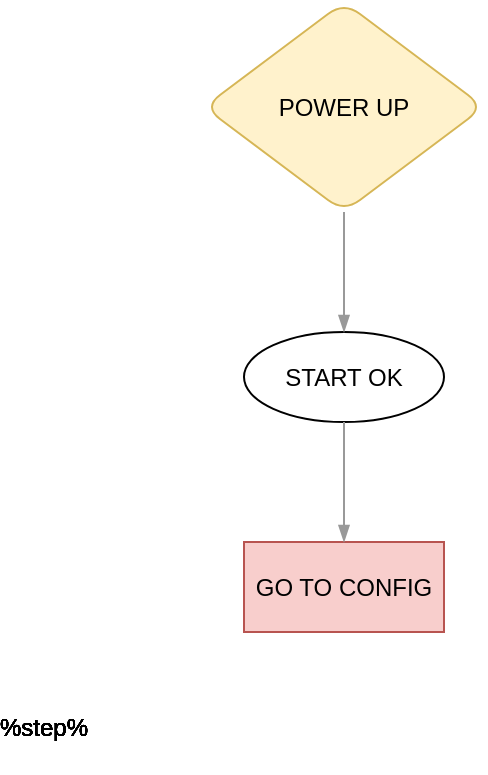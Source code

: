 <mxfile version="27.1.6" pages="2">
  <diagram id="OQN0JOWMfJ3RcXrOHpeJ" name="Page-1">
    <mxGraphModel dx="1426" dy="863" grid="1" gridSize="10" guides="1" tooltips="1" connect="1" arrows="1" fold="1" page="1" pageScale="1" pageWidth="800" pageHeight="600" math="0" shadow="0">
      <root>
        <mxCell id="0" />
        <mxCell id="1" parent="0" />
        <UserObject label="POWER UP" step="**&lt;BR&gt;Please run&lt;BR&gt;&lt;b&gt;MTR0 - Meter&lt;BR&gt;test&lt;/b&gt;&lt;BR&gt;**" shapeType="instruction" width="140" link="" placeholders="1" id="6UuS3IcfEYZIs_zQ8DgR-1">
          <mxCell style="whiteSpace=wrap;shape=rhombus;rounded=1;fillColor=#fff2cc;strokeColor=#d6b656;perimeter=rhombusPerimeter;html=1;" parent="1" vertex="1">
            <mxGeometry x="80" y="70" width="140" height="105" as="geometry" />
          </mxCell>
        </UserObject>
        <UserObject label="START OK" step="Misconfigured" shapeType="option" width="100" placeholders="1" id="6UuS3IcfEYZIs_zQ8DgR-2">
          <mxCell style="whiteSpace=wrap;shape=ellipse;fillColor=#ffffff;strokeColor=#000000;perimeter=ellipsePerimeter;html=1;" parent="1" vertex="1">
            <mxGeometry x="100" y="235" width="100" height="45" as="geometry" />
          </mxCell>
        </UserObject>
        <UserObject label="GO TO CONFIG" step="Meter config" shapeType="action" width="100" link="data:page/id,SWconfig" placeholders="1" id="6UuS3IcfEYZIs_zQ8DgR-3">
          <mxCell style="whiteSpace=wrap;rounded=0;fillColor=#f8cecc;strokeColor=#b85450;html=1;" parent="1" vertex="1">
            <mxGeometry x="100" y="340" width="100" height="45" as="geometry" />
          </mxCell>
        </UserObject>
        <mxCell id="6UuS3IcfEYZIs_zQ8DgR-4" value="" style="curved=1;endArrow=blockThin;startArrow=none;strokeColor=#999999;endFill=1;" parent="1" source="6UuS3IcfEYZIs_zQ8DgR-1" target="6UuS3IcfEYZIs_zQ8DgR-2" edge="1">
          <mxGeometry relative="1" as="geometry">
            <Array as="points">
              <mxPoint x="150" y="189" />
              <mxPoint x="150" y="223" />
            </Array>
          </mxGeometry>
        </mxCell>
        <mxCell id="6UuS3IcfEYZIs_zQ8DgR-5" value="" style="curved=1;endArrow=blockThin;startArrow=none;strokeColor=#999999;endFill=1;" parent="1" source="6UuS3IcfEYZIs_zQ8DgR-2" target="6UuS3IcfEYZIs_zQ8DgR-3" edge="1">
          <mxGeometry relative="1" as="geometry">
            <Array as="points">
              <mxPoint x="150" y="292" />
              <mxPoint x="150" y="328" />
            </Array>
          </mxGeometry>
        </mxCell>
        <UserObject label="%step%" undefined="## INCOLLARE QUI SOTTO IL CSV CON GLI STEP COPIANDOLO COME LO FA VEDERE NOTEPAD++ E NON RIAPRIRE CON EXEL &amp; CO" placeholders="1" id="_Jy4aLALRddg0-cL-mC2-1">
          <mxCell style="whiteSpace=wrap;html=1;" vertex="1" parent="1">
            <mxGeometry x="NaN" y="410" width="NaN" height="45" as="geometry" />
          </mxCell>
        </UserObject>
        <UserObject label="%step%" undefined="## INCOLLARE QUI SOTTO IL CSV CON GLI STEP COPIANDOLO COME LO FA VEDERE NOTEPAD++ E NON RIAPRIRE CON EXEL &amp; CO" placeholders="1" id="_Jy4aLALRddg0-cL-mC2-2">
          <mxCell style="whiteSpace=wrap;html=1;" vertex="1" parent="1">
            <mxGeometry x="NaN" y="410" width="NaN" height="45" as="geometry" />
          </mxCell>
        </UserObject>
        <UserObject label="%step%" undefined="link" placeholders="1" id="_Jy4aLALRddg0-cL-mC2-3">
          <mxCell style="whiteSpace=wrap;html=1;" vertex="1" parent="1">
            <mxGeometry x="NaN" y="410" width="NaN" height="45" as="geometry" />
          </mxCell>
        </UserObject>
        <UserObject label="%step%" undefined="" placeholders="1" id="_Jy4aLALRddg0-cL-mC2-4">
          <mxCell style="whiteSpace=wrap;html=1;" vertex="1" parent="1">
            <mxGeometry x="NaN" y="410" width="NaN" height="45" as="geometry" />
          </mxCell>
        </UserObject>
        <UserObject label="%step%" undefined="" placeholders="1" id="_Jy4aLALRddg0-cL-mC2-5">
          <mxCell style="whiteSpace=wrap;html=1;" vertex="1" parent="1">
            <mxGeometry x="NaN" y="410" width="NaN" height="45" as="geometry" />
          </mxCell>
        </UserObject>
        <UserObject label="%step%" undefined="" placeholders="1" id="_Jy4aLALRddg0-cL-mC2-6">
          <mxCell style="whiteSpace=wrap;html=1;" vertex="1" parent="1">
            <mxGeometry x="NaN" y="410" width="NaN" height="45" as="geometry" />
          </mxCell>
        </UserObject>
        <UserObject label="%step%" undefined="data:page/id,SWconfig" placeholders="1" id="_Jy4aLALRddg0-cL-mC2-7">
          <mxCell style="whiteSpace=wrap;html=1;" vertex="1" parent="1">
            <mxGeometry x="NaN" y="410" width="NaN" height="45" as="geometry" />
          </mxCell>
        </UserObject>
        <UserObject label="%step%" undefined="data:page/id,Onsitecheck" placeholders="1" id="_Jy4aLALRddg0-cL-mC2-8">
          <mxCell style="whiteSpace=wrap;html=1;" vertex="1" parent="1">
            <mxGeometry x="NaN" y="410" width="NaN" height="45" as="geometry" />
          </mxCell>
        </UserObject>
        <UserObject label="%step%" undefined="" placeholders="1" id="_Jy4aLALRddg0-cL-mC2-9">
          <mxCell style="whiteSpace=wrap;html=1;" vertex="1" parent="1">
            <mxGeometry x="NaN" y="410" width="NaN" height="45" as="geometry" />
          </mxCell>
        </UserObject>
        <UserObject label="%step%" undefined="" placeholders="1" id="_Jy4aLALRddg0-cL-mC2-10">
          <mxCell style="whiteSpace=wrap;html=1;" vertex="1" parent="1">
            <mxGeometry x="NaN" y="410" width="NaN" height="45" as="geometry" />
          </mxCell>
        </UserObject>
        <UserObject label="%step%" undefined="" placeholders="1" id="_Jy4aLALRddg0-cL-mC2-11">
          <mxCell style="whiteSpace=wrap;html=1;" vertex="1" parent="1">
            <mxGeometry x="NaN" y="410" width="NaN" height="45" as="geometry" />
          </mxCell>
        </UserObject>
      </root>
    </mxGraphModel>
  </diagram>
  <diagram id="SWconfig" name="SWconfig">
    <mxGraphModel dx="1426" dy="863" grid="1" gridSize="10" guides="1" tooltips="1" connect="1" arrows="1" fold="1" page="1" pageScale="1" pageWidth="827" pageHeight="1169" math="0" shadow="0">
      <root>
        <object label="" id="0">
          <mxCell />
        </object>
        <mxCell id="1" parent="0" />
      </root>
    </mxGraphModel>
  </diagram>
</mxfile>
